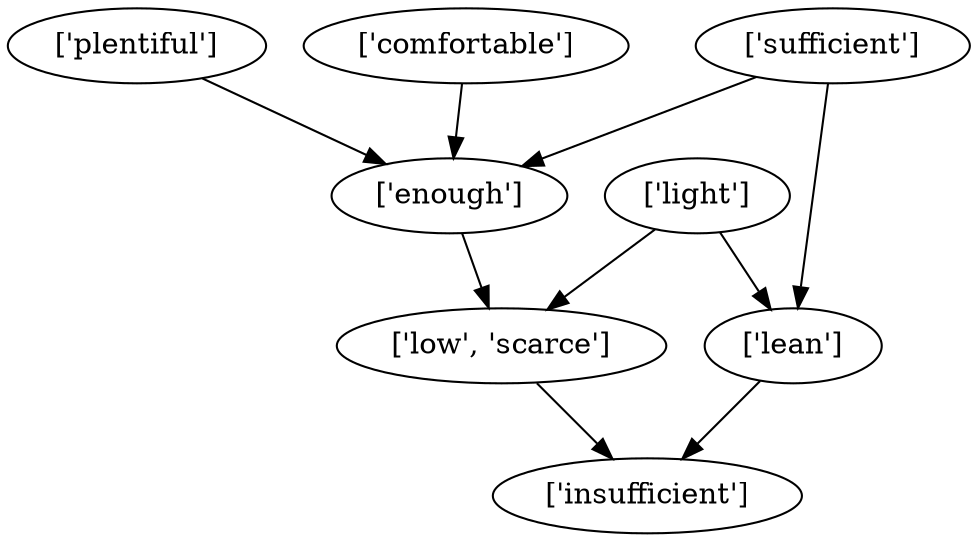 strict digraph  {
	"['sufficient']" -> "['enough']";
	"['sufficient']" -> "['lean']";
	"['enough']" -> "['low', 'scarce']";
	"['lean']" -> "['insufficient']";
	"['light']" -> "['lean']";
	"['light']" -> "['low', 'scarce']";
	"['low', 'scarce']" -> "['insufficient']";
	"['plentiful']" -> "['enough']";
	"['comfortable']" -> "['enough']";
}
